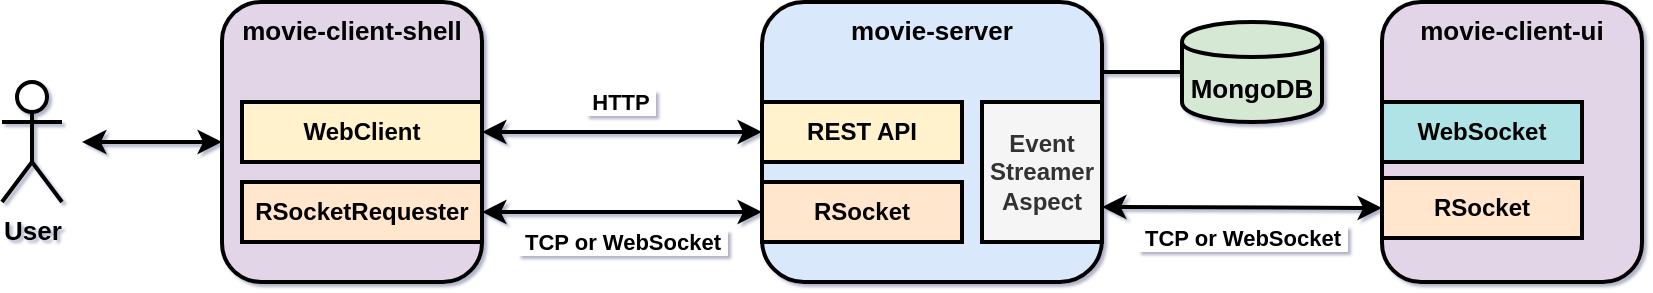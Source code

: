 <mxfile version="13.5.3" type="google"><diagram id="AL-xGpNweMuz56LorjrK" name="Page-1"><mxGraphModel dx="925" dy="620" grid="1" gridSize="10" guides="1" tooltips="1" connect="1" arrows="1" fold="1" page="1" pageScale="1" pageWidth="850" pageHeight="1100" math="0" shadow="1"><root><mxCell id="0"/><mxCell id="1" parent="0"/><mxCell id="YydQUhg_v_5kmP6T5Lx2-1" value="&lt;b&gt;&lt;font style=&quot;font-size: 13px&quot;&gt;movie-client-shell&lt;br&gt;&lt;/font&gt;&lt;/b&gt;" style="rounded=1;whiteSpace=wrap;html=1;strokeWidth=2;verticalAlign=top;fillColor=#e1d5e7;" parent="1" vertex="1"><mxGeometry x="120" y="10" width="130" height="140" as="geometry"/></mxCell><mxCell id="YydQUhg_v_5kmP6T5Lx2-2" value="&lt;b&gt;&lt;font style=&quot;font-size: 13px&quot;&gt;movie-server&lt;/font&gt;&lt;/b&gt;" style="rounded=1;whiteSpace=wrap;html=1;strokeWidth=2;verticalAlign=top;fillColor=#dae8fc;" parent="1" vertex="1"><mxGeometry x="390" y="10" width="170" height="140" as="geometry"/></mxCell><mxCell id="YydQUhg_v_5kmP6T5Lx2-3" value="&lt;b&gt;&lt;font style=&quot;font-size: 13px&quot;&gt;MongoDB&lt;/font&gt;&lt;/b&gt;" style="shape=cylinder;whiteSpace=wrap;html=1;boundedLbl=1;backgroundOutline=1;strokeWidth=2;fillColor=#d5e8d4;" parent="1" vertex="1"><mxGeometry x="600" y="20" width="70" height="50" as="geometry"/></mxCell><mxCell id="YydQUhg_v_5kmP6T5Lx2-4" value="&lt;b&gt;&lt;font style=&quot;font-size: 13px&quot;&gt;User&lt;/font&gt;&lt;/b&gt;" style="shape=umlActor;verticalLabelPosition=bottom;verticalAlign=top;html=1;outlineConnect=0;strokeWidth=2;" parent="1" vertex="1"><mxGeometry x="10" y="50" width="30" height="60" as="geometry"/></mxCell><mxCell id="YydQUhg_v_5kmP6T5Lx2-5" value="" style="endArrow=none;html=1;exitX=1;exitY=0.25;exitDx=0;exitDy=0;entryX=0;entryY=0.5;entryDx=0;entryDy=0;strokeWidth=2;" parent="1" source="YydQUhg_v_5kmP6T5Lx2-2" target="YydQUhg_v_5kmP6T5Lx2-3" edge="1"><mxGeometry width="50" height="50" relative="1" as="geometry"><mxPoint x="560" y="110" as="sourcePoint"/><mxPoint x="610" y="60" as="targetPoint"/></mxGeometry></mxCell><mxCell id="YydQUhg_v_5kmP6T5Lx2-6" value="" style="endArrow=classic;startArrow=classic;html=1;strokeWidth=2;entryX=0;entryY=0.5;entryDx=0;entryDy=0;" parent="1" target="YydQUhg_v_5kmP6T5Lx2-1" edge="1"><mxGeometry width="50" height="50" relative="1" as="geometry"><mxPoint x="50" y="80" as="sourcePoint"/><mxPoint x="110" y="50" as="targetPoint"/></mxGeometry></mxCell><mxCell id="YydQUhg_v_5kmP6T5Lx2-7" value="&lt;b&gt;REST API&lt;/b&gt;" style="rounded=0;whiteSpace=wrap;html=1;strokeWidth=2;fillColor=#fff2cc;" parent="1" vertex="1"><mxGeometry x="390" y="60" width="100" height="30" as="geometry"/></mxCell><mxCell id="YydQUhg_v_5kmP6T5Lx2-10" value="&lt;b&gt;RSocket&lt;/b&gt;" style="rounded=0;whiteSpace=wrap;html=1;strokeWidth=2;fillColor=#ffe6cc;" parent="1" vertex="1"><mxGeometry x="390" y="100" width="100" height="30" as="geometry"/></mxCell><mxCell id="YydQUhg_v_5kmP6T5Lx2-11" value="&lt;b&gt;WebClient&lt;/b&gt;" style="rounded=0;whiteSpace=wrap;html=1;strokeWidth=2;fillColor=#fff2cc;" parent="1" vertex="1"><mxGeometry x="130" y="60" width="120" height="30" as="geometry"/></mxCell><mxCell id="YydQUhg_v_5kmP6T5Lx2-12" value="&lt;b&gt;RSocketRequester&lt;/b&gt;" style="rounded=0;whiteSpace=wrap;html=1;strokeWidth=2;fillColor=#ffe6cc;" parent="1" vertex="1"><mxGeometry x="130" y="100" width="120" height="30" as="geometry"/></mxCell><mxCell id="YydQUhg_v_5kmP6T5Lx2-13" value="" style="endArrow=classic;startArrow=classic;html=1;strokeWidth=2;exitX=1;exitY=0.5;exitDx=0;exitDy=0;entryX=0;entryY=0.5;entryDx=0;entryDy=0;" parent="1" source="YydQUhg_v_5kmP6T5Lx2-12" target="YydQUhg_v_5kmP6T5Lx2-10" edge="1"><mxGeometry width="50" height="50" relative="1" as="geometry"><mxPoint x="260" y="100" as="sourcePoint"/><mxPoint x="310" y="50" as="targetPoint"/></mxGeometry></mxCell><mxCell id="YydQUhg_v_5kmP6T5Lx2-16" value="&lt;b&gt;&amp;nbsp;TCP or WebSocket&amp;nbsp;&lt;/b&gt;" style="edgeLabel;html=1;align=center;verticalAlign=middle;resizable=0;points=[];" parent="YydQUhg_v_5kmP6T5Lx2-13" vertex="1" connectable="0"><mxGeometry y="-1" relative="1" as="geometry"><mxPoint y="14" as="offset"/></mxGeometry></mxCell><mxCell id="YydQUhg_v_5kmP6T5Lx2-14" value="" style="endArrow=classic;startArrow=classic;html=1;strokeWidth=2;entryX=0;entryY=0.5;entryDx=0;entryDy=0;exitX=1;exitY=0.5;exitDx=0;exitDy=0;" parent="1" source="YydQUhg_v_5kmP6T5Lx2-11" target="YydQUhg_v_5kmP6T5Lx2-7" edge="1"><mxGeometry width="50" height="50" relative="1" as="geometry"><mxPoint x="250" y="80" as="sourcePoint"/><mxPoint x="320" y="79.5" as="targetPoint"/></mxGeometry></mxCell><mxCell id="YydQUhg_v_5kmP6T5Lx2-15" value="&lt;b&gt;&amp;nbsp;HTTP&amp;nbsp;&lt;/b&gt;" style="edgeLabel;html=1;align=center;verticalAlign=middle;resizable=0;points=[];" parent="YydQUhg_v_5kmP6T5Lx2-14" vertex="1" connectable="0"><mxGeometry x="-0.133" y="2" relative="1" as="geometry"><mxPoint x="8" y="-13" as="offset"/></mxGeometry></mxCell><mxCell id="byhu56-20yun78oPUgXA-1" value="&lt;b&gt;&lt;font style=&quot;font-size: 13px&quot;&gt;movie-client-ui&lt;br&gt;&lt;/font&gt;&lt;/b&gt;" style="rounded=1;whiteSpace=wrap;html=1;strokeWidth=2;verticalAlign=top;fillColor=#e1d5e7;" vertex="1" parent="1"><mxGeometry x="700" y="10" width="130" height="140" as="geometry"/></mxCell><mxCell id="byhu56-20yun78oPUgXA-2" value="&lt;b&gt;RSocket&lt;/b&gt;" style="rounded=0;whiteSpace=wrap;html=1;strokeWidth=2;fillColor=#ffe6cc;" vertex="1" parent="1"><mxGeometry x="700" y="98" width="100" height="30" as="geometry"/></mxCell><mxCell id="byhu56-20yun78oPUgXA-3" value="&lt;b&gt;WebSocket&lt;/b&gt;" style="rounded=0;whiteSpace=wrap;html=1;strokeWidth=2;fillColor=#b0e3e6;" vertex="1" parent="1"><mxGeometry x="700" y="60" width="100" height="30" as="geometry"/></mxCell><mxCell id="byhu56-20yun78oPUgXA-4" value="&lt;b&gt;Event&lt;br&gt;Streamer&lt;br&gt;Aspect&lt;br&gt;&lt;/b&gt;" style="rounded=0;whiteSpace=wrap;html=1;strokeWidth=2;fillColor=#f5f5f5;fontColor=#333333;" vertex="1" parent="1"><mxGeometry x="500" y="60" width="60" height="70" as="geometry"/></mxCell><mxCell id="byhu56-20yun78oPUgXA-5" value="" style="endArrow=classic;startArrow=classic;html=1;strokeWidth=2;entryX=0;entryY=0.5;entryDx=0;entryDy=0;exitX=1;exitY=0.75;exitDx=0;exitDy=0;" edge="1" parent="1" source="byhu56-20yun78oPUgXA-4" target="byhu56-20yun78oPUgXA-2"><mxGeometry width="50" height="50" relative="1" as="geometry"><mxPoint x="560" y="110" as="sourcePoint"/><mxPoint x="700" y="110" as="targetPoint"/></mxGeometry></mxCell><mxCell id="byhu56-20yun78oPUgXA-6" value="&lt;b&gt;&amp;nbsp;TCP or WebSocket&amp;nbsp;&lt;/b&gt;" style="edgeLabel;html=1;align=center;verticalAlign=middle;resizable=0;points=[];" vertex="1" connectable="0" parent="byhu56-20yun78oPUgXA-5"><mxGeometry y="-1" relative="1" as="geometry"><mxPoint y="14" as="offset"/></mxGeometry></mxCell></root></mxGraphModel></diagram></mxfile>